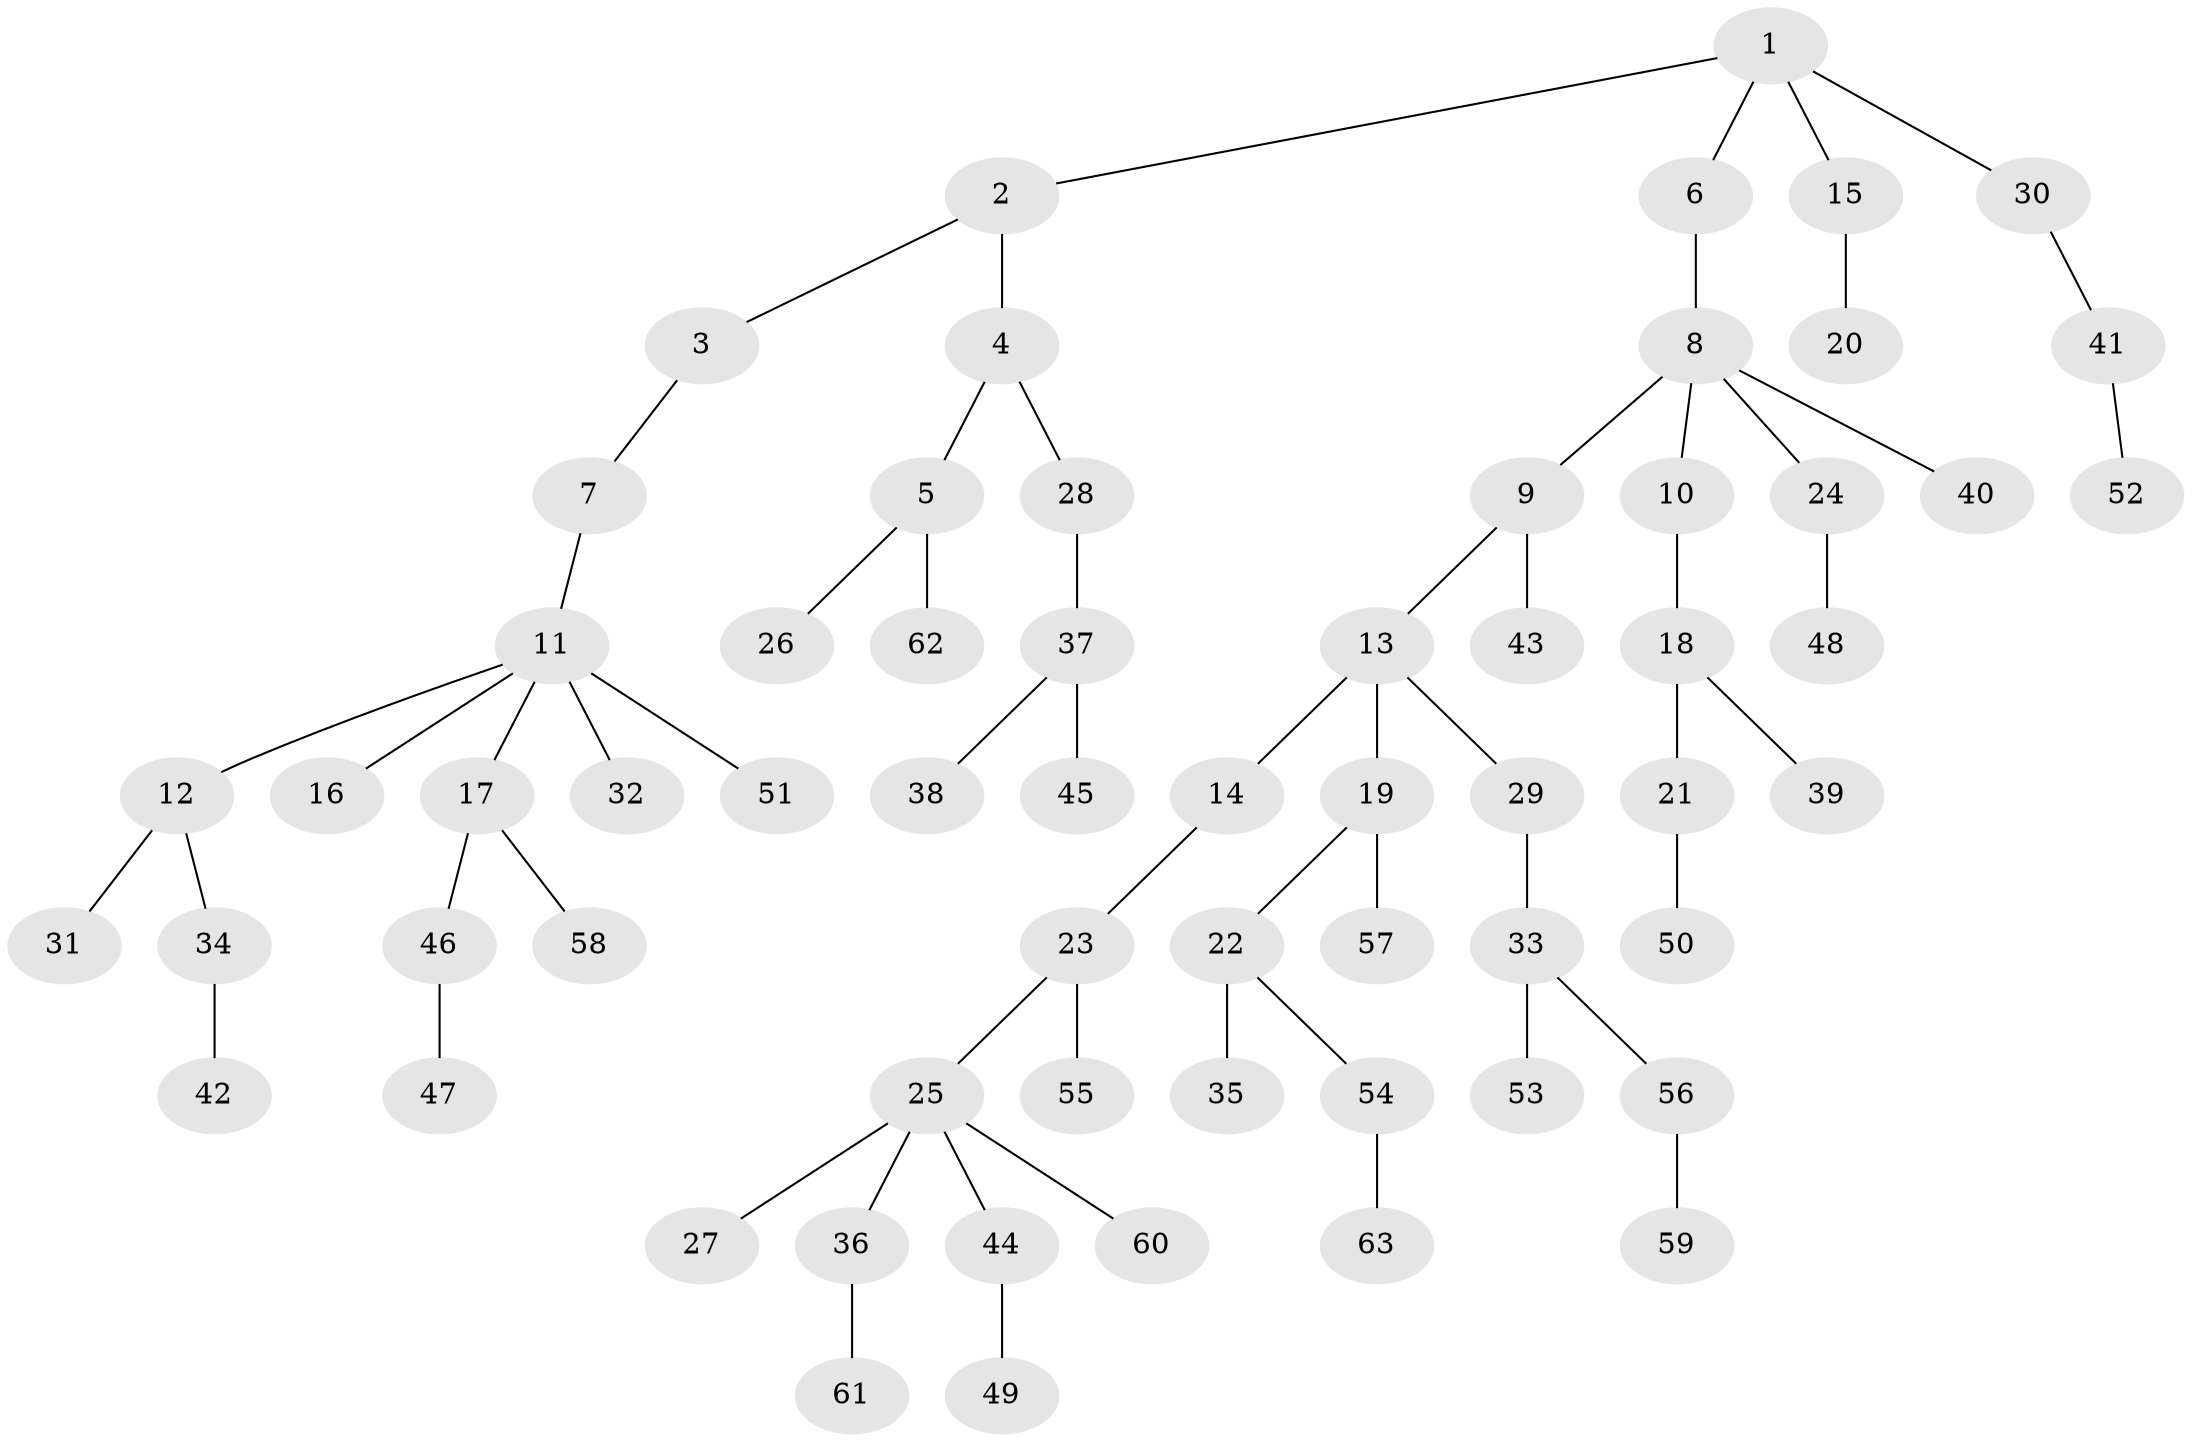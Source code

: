 // Generated by graph-tools (version 1.1) at 2025/36/03/09/25 02:36:32]
// undirected, 63 vertices, 62 edges
graph export_dot {
graph [start="1"]
  node [color=gray90,style=filled];
  1;
  2;
  3;
  4;
  5;
  6;
  7;
  8;
  9;
  10;
  11;
  12;
  13;
  14;
  15;
  16;
  17;
  18;
  19;
  20;
  21;
  22;
  23;
  24;
  25;
  26;
  27;
  28;
  29;
  30;
  31;
  32;
  33;
  34;
  35;
  36;
  37;
  38;
  39;
  40;
  41;
  42;
  43;
  44;
  45;
  46;
  47;
  48;
  49;
  50;
  51;
  52;
  53;
  54;
  55;
  56;
  57;
  58;
  59;
  60;
  61;
  62;
  63;
  1 -- 2;
  1 -- 6;
  1 -- 15;
  1 -- 30;
  2 -- 3;
  2 -- 4;
  3 -- 7;
  4 -- 5;
  4 -- 28;
  5 -- 26;
  5 -- 62;
  6 -- 8;
  7 -- 11;
  8 -- 9;
  8 -- 10;
  8 -- 24;
  8 -- 40;
  9 -- 13;
  9 -- 43;
  10 -- 18;
  11 -- 12;
  11 -- 16;
  11 -- 17;
  11 -- 32;
  11 -- 51;
  12 -- 31;
  12 -- 34;
  13 -- 14;
  13 -- 19;
  13 -- 29;
  14 -- 23;
  15 -- 20;
  17 -- 46;
  17 -- 58;
  18 -- 21;
  18 -- 39;
  19 -- 22;
  19 -- 57;
  21 -- 50;
  22 -- 35;
  22 -- 54;
  23 -- 25;
  23 -- 55;
  24 -- 48;
  25 -- 27;
  25 -- 36;
  25 -- 44;
  25 -- 60;
  28 -- 37;
  29 -- 33;
  30 -- 41;
  33 -- 53;
  33 -- 56;
  34 -- 42;
  36 -- 61;
  37 -- 38;
  37 -- 45;
  41 -- 52;
  44 -- 49;
  46 -- 47;
  54 -- 63;
  56 -- 59;
}
